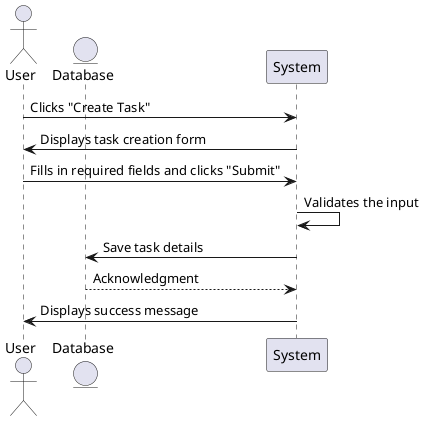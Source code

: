 @startuml
actor User
entity Database

User -> System: Clicks "Create Task"
System -> User: Displays task creation form
User -> System: Fills in required fields and clicks "Submit"
System -> System: Validates the input

System -> Database: Save task details
Database --> System: Acknowledgment
System -> User: Displays success message


@enduml
